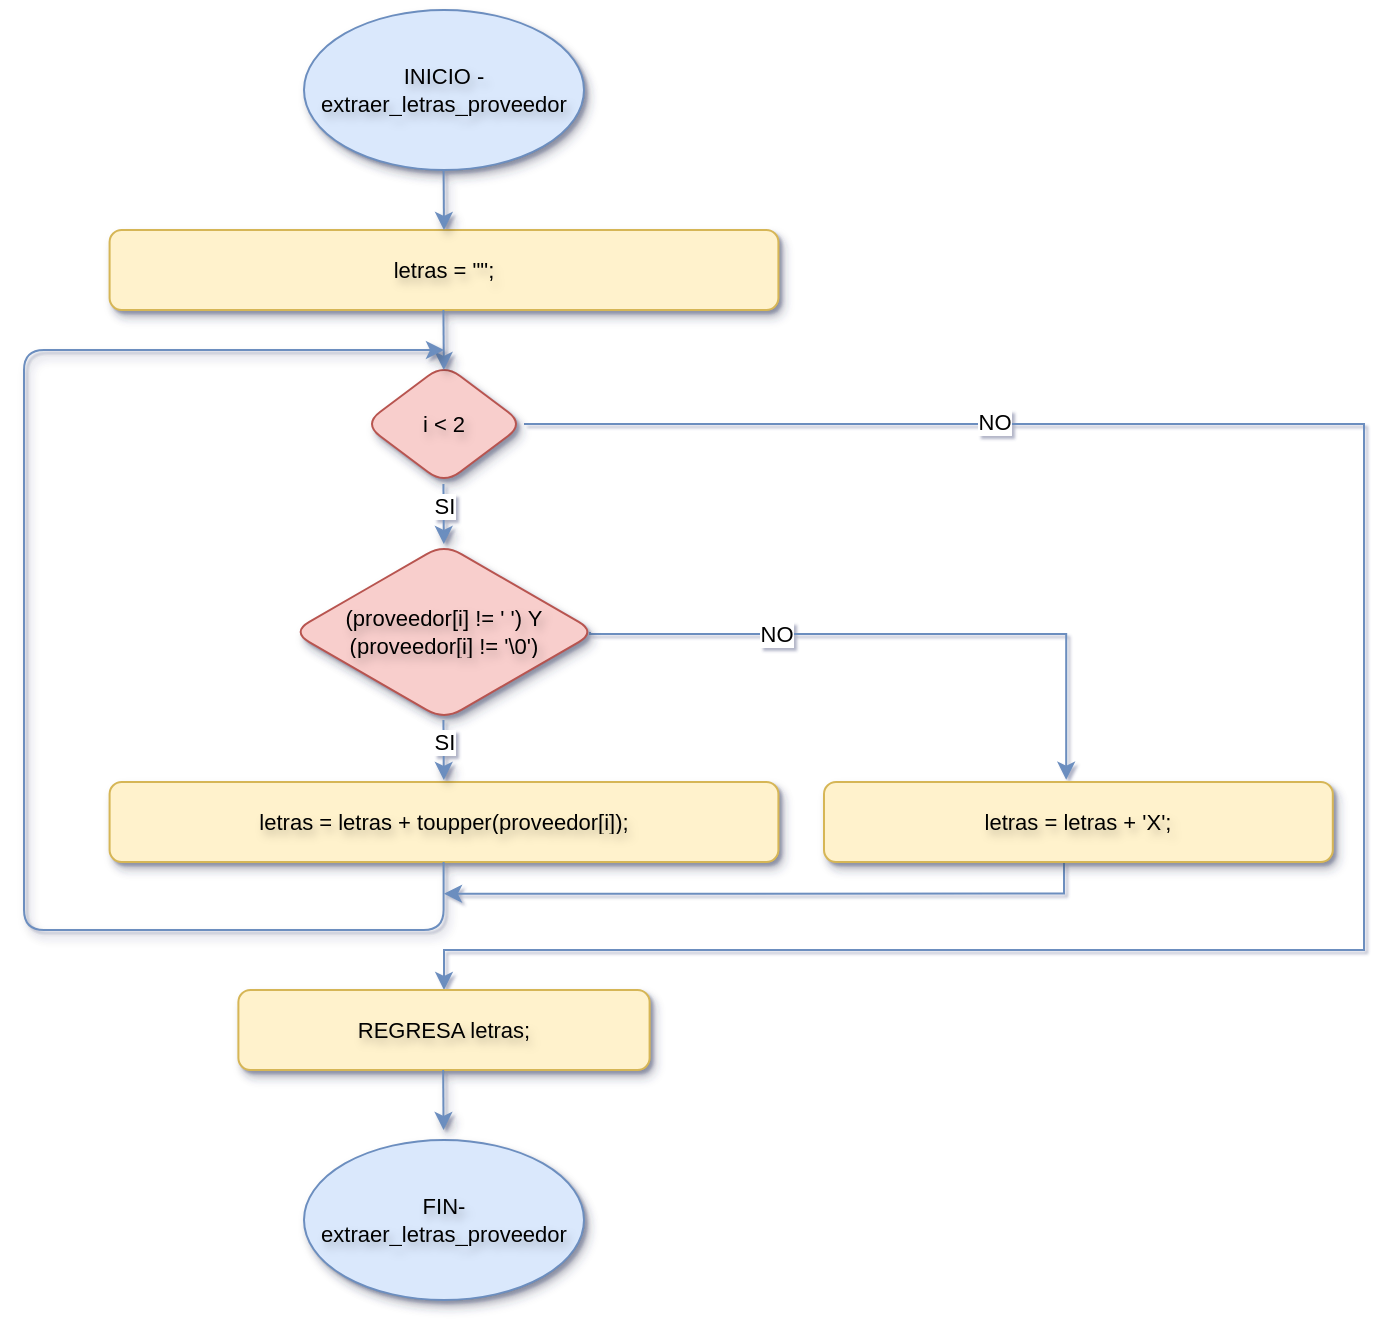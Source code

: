 <mxfile version="25.0.2">
  <diagram name="Página-1" id="XoVfdVzmXT0FCT3dWPdM">
    <mxGraphModel dx="1500" dy="887" grid="1" gridSize="10" guides="1" tooltips="1" connect="1" arrows="1" fold="1" page="1" pageScale="1" pageWidth="827" pageHeight="1169" background="none" math="0" shadow="1">
      <root>
        <mxCell id="0" />
        <mxCell id="1" parent="0" />
        <mxCell id="zbPfbXJBPThH78bdl0lX-3" value="INICIO - extraer_letras_proveedor" style="ellipse;whiteSpace=wrap;rounded=1;fillColor=#dae8fc;strokeColor=#6c8ebf;textShadow=1;strokeWidth=1;shadow=1;html=1;horizontal=1;fontSize=11;fontStyle=0;spacing=2;" parent="1" vertex="1">
          <mxGeometry x="200" y="10" width="140" height="80" as="geometry" />
        </mxCell>
        <mxCell id="TYjIKIOvfWScRao-GQ0c-22" style="edgeStyle=orthogonalEdgeStyle;rounded=0;orthogonalLoop=1;jettySize=auto;html=1;exitX=1;exitY=0.5;exitDx=0;exitDy=0;fillColor=#dae8fc;strokeColor=#6c8ebf;" edge="1" parent="1" source="zbPfbXJBPThH78bdl0lX-4">
          <mxGeometry relative="1" as="geometry">
            <mxPoint x="270" y="500" as="targetPoint" />
            <Array as="points">
              <mxPoint x="730" y="217" />
              <mxPoint x="730" y="480" />
              <mxPoint x="270" y="480" />
            </Array>
          </mxGeometry>
        </mxCell>
        <mxCell id="TYjIKIOvfWScRao-GQ0c-23" value="NO" style="edgeLabel;html=1;align=center;verticalAlign=middle;resizable=0;points=[];" vertex="1" connectable="0" parent="TYjIKIOvfWScRao-GQ0c-22">
          <mxGeometry x="-0.596" y="1" relative="1" as="geometry">
            <mxPoint as="offset" />
          </mxGeometry>
        </mxCell>
        <mxCell id="zbPfbXJBPThH78bdl0lX-4" value="i &amp;lt; 2" style="rhombus;whiteSpace=wrap;rounded=1;fillColor=#f8cecc;strokeColor=#b85450;textShadow=1;strokeWidth=1;shadow=1;html=1;horizontal=1;fontSize=11;fontStyle=0;spacing=2;" parent="1" vertex="1">
          <mxGeometry x="230" y="187" width="80" height="60" as="geometry" />
        </mxCell>
        <mxCell id="diIYHUBXAm4dYaVSVekb-1" value="FIN- extraer_letras_proveedor" style="ellipse;whiteSpace=wrap;rounded=1;fillColor=#dae8fc;strokeColor=#6c8ebf;textShadow=1;strokeWidth=1;shadow=1;html=1;horizontal=1;fontSize=11;fontStyle=0;spacing=2;" parent="1" vertex="1">
          <mxGeometry x="200" y="575" width="140" height="80" as="geometry" />
        </mxCell>
        <mxCell id="TYjIKIOvfWScRao-GQ0c-1" value="letras = &quot;&quot;;" style="rounded=1;whiteSpace=wrap;fillColor=#fff2cc;strokeColor=#d6b656;textShadow=1;strokeWidth=1;shadow=1;html=1;horizontal=1;fontSize=11;fontStyle=0;spacing=2;" vertex="1" parent="1">
          <mxGeometry x="102.8" y="120" width="334.4" height="40" as="geometry" />
        </mxCell>
        <mxCell id="TYjIKIOvfWScRao-GQ0c-2" value="" style="edgeStyle=orthogonalEdgeStyle;rounded=1;orthogonalLoop=1;jettySize=auto;fillColor=#dae8fc;strokeColor=#6c8ebf;textShadow=1;strokeWidth=1;shadow=1;html=1;horizontal=1;fontSize=11;fontStyle=0;spacing=2;exitX=0.5;exitY=1;exitDx=0;exitDy=0;" edge="1" parent="1">
          <mxGeometry relative="1" as="geometry">
            <mxPoint x="269.79" y="90" as="sourcePoint" />
            <mxPoint x="270" y="120" as="targetPoint" />
          </mxGeometry>
        </mxCell>
        <mxCell id="TYjIKIOvfWScRao-GQ0c-4" value="" style="edgeStyle=orthogonalEdgeStyle;rounded=1;orthogonalLoop=1;jettySize=auto;fillColor=#dae8fc;strokeColor=#6c8ebf;textShadow=1;strokeWidth=1;shadow=1;html=1;horizontal=1;fontSize=11;fontStyle=0;spacing=2;exitX=0.5;exitY=1;exitDx=0;exitDy=0;" edge="1" parent="1">
          <mxGeometry relative="1" as="geometry">
            <mxPoint x="269.71" y="160" as="sourcePoint" />
            <mxPoint x="269.92" y="190" as="targetPoint" />
          </mxGeometry>
        </mxCell>
        <mxCell id="TYjIKIOvfWScRao-GQ0c-5" value="" style="edgeStyle=orthogonalEdgeStyle;rounded=1;orthogonalLoop=1;jettySize=auto;fillColor=#dae8fc;strokeColor=#6c8ebf;textShadow=1;strokeWidth=1;shadow=1;html=1;horizontal=1;fontSize=11;fontStyle=0;spacing=2;exitX=0.5;exitY=1;exitDx=0;exitDy=0;" edge="1" parent="1">
          <mxGeometry relative="1" as="geometry">
            <mxPoint x="269.71" y="247" as="sourcePoint" />
            <mxPoint x="269.92" y="277" as="targetPoint" />
          </mxGeometry>
        </mxCell>
        <mxCell id="TYjIKIOvfWScRao-GQ0c-6" value="SI" style="edgeLabel;html=1;align=center;verticalAlign=middle;resizable=0;points=[];" vertex="1" connectable="0" parent="TYjIKIOvfWScRao-GQ0c-5">
          <mxGeometry x="-0.273" relative="1" as="geometry">
            <mxPoint as="offset" />
          </mxGeometry>
        </mxCell>
        <mxCell id="TYjIKIOvfWScRao-GQ0c-7" value="letras = letras + toupper(proveedor[i]);" style="rounded=1;whiteSpace=wrap;fillColor=#fff2cc;strokeColor=#d6b656;textShadow=1;strokeWidth=1;shadow=1;html=1;horizontal=1;fontSize=11;fontStyle=0;spacing=2;" vertex="1" parent="1">
          <mxGeometry x="102.8" y="396" width="334.4" height="40" as="geometry" />
        </mxCell>
        <mxCell id="TYjIKIOvfWScRao-GQ0c-11" style="edgeStyle=orthogonalEdgeStyle;rounded=0;orthogonalLoop=1;jettySize=auto;html=1;fillColor=#dae8fc;strokeColor=#6c8ebf;entryX=0.476;entryY=-0.029;entryDx=0;entryDy=0;entryPerimeter=0;" edge="1" parent="1" target="TYjIKIOvfWScRao-GQ0c-15">
          <mxGeometry relative="1" as="geometry">
            <mxPoint x="660" y="340" as="targetPoint" />
            <mxPoint x="343" y="321" as="sourcePoint" />
            <Array as="points">
              <mxPoint x="343" y="322" />
              <mxPoint x="581" y="322" />
            </Array>
          </mxGeometry>
        </mxCell>
        <mxCell id="TYjIKIOvfWScRao-GQ0c-20" value="NO" style="edgeLabel;html=1;align=center;verticalAlign=middle;resizable=0;points=[];" vertex="1" connectable="0" parent="TYjIKIOvfWScRao-GQ0c-11">
          <mxGeometry x="-0.401" relative="1" as="geometry">
            <mxPoint as="offset" />
          </mxGeometry>
        </mxCell>
        <mxCell id="TYjIKIOvfWScRao-GQ0c-8" value="(proveedor[i] != &#39; &#39;) Y (proveedor[i] != &#39;\0&#39;)" style="rhombus;whiteSpace=wrap;rounded=1;fillColor=#f8cecc;strokeColor=#b85450;textShadow=1;strokeWidth=1;shadow=1;html=1;horizontal=1;fontSize=11;fontStyle=0;spacing=2;" vertex="1" parent="1">
          <mxGeometry x="194" y="277" width="152" height="88" as="geometry" />
        </mxCell>
        <mxCell id="TYjIKIOvfWScRao-GQ0c-9" value="" style="edgeStyle=orthogonalEdgeStyle;rounded=1;orthogonalLoop=1;jettySize=auto;fillColor=#dae8fc;strokeColor=#6c8ebf;textShadow=1;strokeWidth=1;shadow=1;html=1;horizontal=1;fontSize=11;fontStyle=0;spacing=2;exitX=0.5;exitY=1;exitDx=0;exitDy=0;" edge="1" parent="1">
          <mxGeometry relative="1" as="geometry">
            <mxPoint x="269.71" y="365" as="sourcePoint" />
            <mxPoint x="269.92" y="395" as="targetPoint" />
          </mxGeometry>
        </mxCell>
        <mxCell id="TYjIKIOvfWScRao-GQ0c-10" value="SI" style="edgeLabel;html=1;align=center;verticalAlign=middle;resizable=0;points=[];" vertex="1" connectable="0" parent="TYjIKIOvfWScRao-GQ0c-9">
          <mxGeometry x="-0.273" relative="1" as="geometry">
            <mxPoint as="offset" />
          </mxGeometry>
        </mxCell>
        <mxCell id="TYjIKIOvfWScRao-GQ0c-12" value="REGRESA letras;" style="rounded=1;whiteSpace=wrap;fillColor=#fff2cc;strokeColor=#d6b656;textShadow=1;strokeWidth=1;shadow=1;html=1;horizontal=1;fontSize=11;fontStyle=0;spacing=2;" vertex="1" parent="1">
          <mxGeometry x="167.2" y="500" width="205.6" height="40" as="geometry" />
        </mxCell>
        <mxCell id="TYjIKIOvfWScRao-GQ0c-14" value="" style="edgeStyle=orthogonalEdgeStyle;rounded=1;orthogonalLoop=1;jettySize=auto;fillColor=#dae8fc;strokeColor=#6c8ebf;textShadow=1;strokeWidth=1;shadow=1;html=1;horizontal=1;fontSize=11;fontStyle=0;spacing=2;exitX=0.5;exitY=1;exitDx=0;exitDy=0;" edge="1" parent="1">
          <mxGeometry relative="1" as="geometry">
            <mxPoint x="269.8" y="436" as="sourcePoint" />
            <mxPoint x="270" y="180" as="targetPoint" />
            <Array as="points">
              <mxPoint x="270" y="470" />
              <mxPoint x="60" y="470" />
              <mxPoint x="60" y="180" />
            </Array>
          </mxGeometry>
        </mxCell>
        <mxCell id="TYjIKIOvfWScRao-GQ0c-19" style="edgeStyle=orthogonalEdgeStyle;rounded=0;orthogonalLoop=1;jettySize=auto;html=1;fillColor=#dae8fc;strokeColor=#6c8ebf;" edge="1" parent="1">
          <mxGeometry relative="1" as="geometry">
            <mxPoint x="270" y="451.84" as="targetPoint" />
            <mxPoint x="580" y="436" as="sourcePoint" />
            <Array as="points">
              <mxPoint x="580" y="452" />
            </Array>
          </mxGeometry>
        </mxCell>
        <mxCell id="TYjIKIOvfWScRao-GQ0c-15" value="letras = letras + &#39;X&#39;;" style="rounded=1;whiteSpace=wrap;fillColor=#fff2cc;strokeColor=#d6b656;textShadow=1;strokeWidth=1;shadow=1;html=1;horizontal=1;fontSize=11;fontStyle=0;spacing=2;" vertex="1" parent="1">
          <mxGeometry x="460" y="396" width="254.4" height="40" as="geometry" />
        </mxCell>
        <mxCell id="TYjIKIOvfWScRao-GQ0c-18" value="" style="edgeStyle=orthogonalEdgeStyle;rounded=1;orthogonalLoop=1;jettySize=auto;fillColor=#dae8fc;strokeColor=#6c8ebf;textShadow=1;strokeWidth=1;shadow=1;html=1;horizontal=1;fontSize=11;fontStyle=0;spacing=2;exitX=0.5;exitY=1;exitDx=0;exitDy=0;" edge="1" parent="1">
          <mxGeometry relative="1" as="geometry">
            <mxPoint x="269.58" y="540" as="sourcePoint" />
            <mxPoint x="269.79" y="570" as="targetPoint" />
          </mxGeometry>
        </mxCell>
      </root>
    </mxGraphModel>
  </diagram>
</mxfile>
